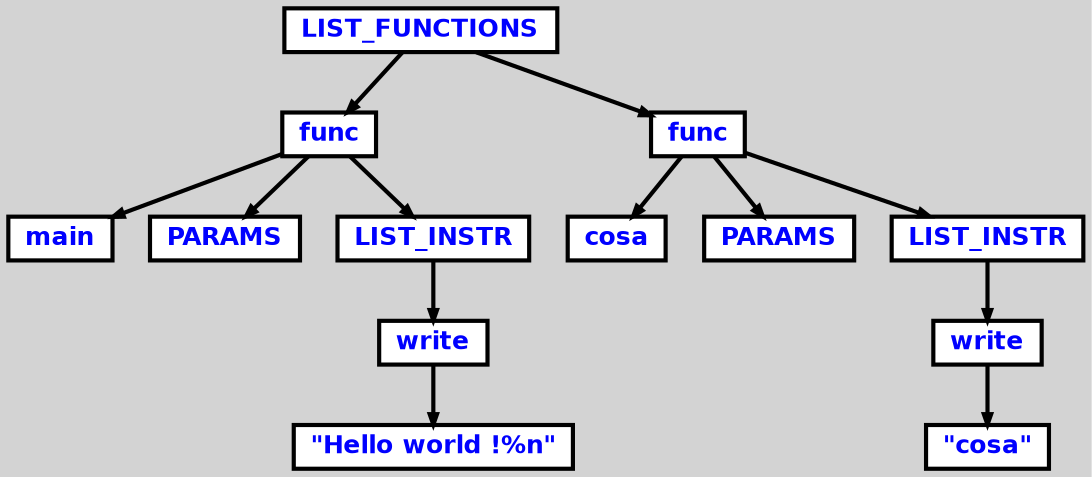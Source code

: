 digraph {

	ordering=out;
	ranksep=.4;
	bgcolor="lightgrey"; node [shape=box, fixedsize=false, fontsize=12, fontname="Helvetica-bold", fontcolor="blue"
		width=.25, height=.25, color="black", fillcolor="white", style="filled, solid, bold"];
	edge [arrowsize=.5, color="black", style="bold"]

  n0 [label="LIST_FUNCTIONS"];
  n1 [label="func"];
  n1 [label="func"];
  n2 [label="main"];
  n3 [label="PARAMS"];
  n4 [label="LIST_INSTR"];
  n4 [label="LIST_INSTR"];
  n5 [label="write"];
  n5 [label="write"];
  n6 [label="\"Hello world !%n\""];
  n7 [label="func"];
  n7 [label="func"];
  n8 [label="cosa"];
  n9 [label="PARAMS"];
  n10 [label="LIST_INSTR"];
  n10 [label="LIST_INSTR"];
  n11 [label="write"];
  n11 [label="write"];
  n12 [label="\"cosa\""];

  n0 -> n1 // "LIST_FUNCTIONS" -> "func"
  n1 -> n2 // "func" -> "main"
  n1 -> n3 // "func" -> "PARAMS"
  n1 -> n4 // "func" -> "LIST_INSTR"
  n4 -> n5 // "LIST_INSTR" -> "write"
  n5 -> n6 // "write" -> "\"Hello world !%n\""
  n0 -> n7 // "LIST_FUNCTIONS" -> "func"
  n7 -> n8 // "func" -> "cosa"
  n7 -> n9 // "func" -> "PARAMS"
  n7 -> n10 // "func" -> "LIST_INSTR"
  n10 -> n11 // "LIST_INSTR" -> "write"
  n11 -> n12 // "write" -> "\"cosa\""

}
